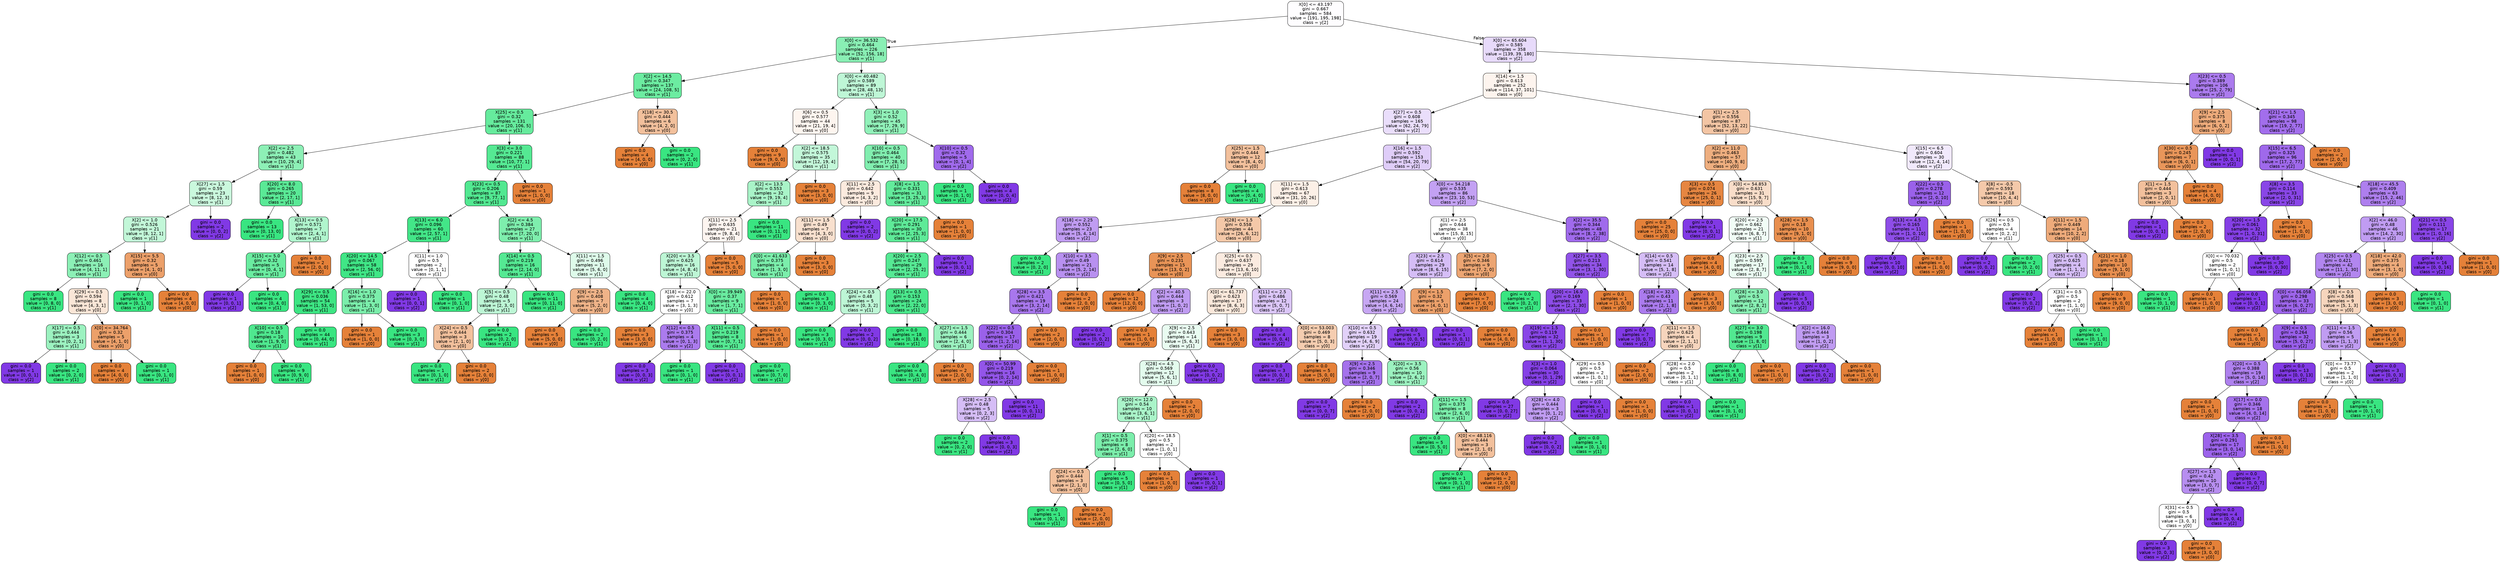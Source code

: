 digraph Tree {
node [shape=box, style="filled, rounded", color="black", fontname=helvetica] ;
edge [fontname=helvetica] ;
0 [label="X[0] <= 43.197\ngini = 0.667\nsamples = 584\nvalue = [191, 195, 198]\nclass = y[2]", fillcolor="#fefdff"] ;
1 [label="X[0] <= 36.532\ngini = 0.464\nsamples = 226\nvalue = [52, 156, 18]\nclass = y[1]", fillcolor="#89efb4"] ;
0 -> 1 [labeldistance=2.5, labelangle=45, headlabel="True"] ;
2 [label="X[2] <= 14.5\ngini = 0.347\nsamples = 137\nvalue = [24, 108, 5]\nclass = y[1]", fillcolor="#6ceca1"] ;
1 -> 2 ;
3 [label="X[25] <= 0.5\ngini = 0.32\nsamples = 131\nvalue = [20, 106, 5]\nclass = y[1]", fillcolor="#66eb9d"] ;
2 -> 3 ;
4 [label="X[2] <= 2.5\ngini = 0.482\nsamples = 43\nvalue = [10, 29, 4]\nclass = y[1]", fillcolor="#8df0b6"] ;
3 -> 4 ;
5 [label="X[27] <= 1.5\ngini = 0.59\nsamples = 23\nvalue = [8, 12, 3]\nclass = y[1]", fillcolor="#caf8dd"] ;
4 -> 5 ;
6 [label="X[2] <= 1.0\ngini = 0.526\nsamples = 21\nvalue = [8, 12, 1]\nclass = y[1]", fillcolor="#c2f7d8"] ;
5 -> 6 ;
7 [label="X[12] <= 0.5\ngini = 0.461\nsamples = 16\nvalue = [4, 11, 1]\nclass = y[1]", fillcolor="#8cf0b6"] ;
6 -> 7 ;
8 [label="gini = 0.0\nsamples = 8\nvalue = [0, 8, 0]\nclass = y[1]", fillcolor="#39e581"] ;
7 -> 8 ;
9 [label="X[29] <= 0.5\ngini = 0.594\nsamples = 8\nvalue = [4, 3, 1]\nclass = y[0]", fillcolor="#fae6d7"] ;
7 -> 9 ;
10 [label="X[17] <= 0.5\ngini = 0.444\nsamples = 3\nvalue = [0, 2, 1]\nclass = y[1]", fillcolor="#9cf2c0"] ;
9 -> 10 ;
11 [label="gini = 0.0\nsamples = 1\nvalue = [0, 0, 1]\nclass = y[2]", fillcolor="#8139e5"] ;
10 -> 11 ;
12 [label="gini = 0.0\nsamples = 2\nvalue = [0, 2, 0]\nclass = y[1]", fillcolor="#39e581"] ;
10 -> 12 ;
13 [label="X[0] <= 34.764\ngini = 0.32\nsamples = 5\nvalue = [4, 1, 0]\nclass = y[0]", fillcolor="#eca06a"] ;
9 -> 13 ;
14 [label="gini = 0.0\nsamples = 4\nvalue = [4, 0, 0]\nclass = y[0]", fillcolor="#e58139"] ;
13 -> 14 ;
15 [label="gini = 0.0\nsamples = 1\nvalue = [0, 1, 0]\nclass = y[1]", fillcolor="#39e581"] ;
13 -> 15 ;
16 [label="X[15] <= 5.5\ngini = 0.32\nsamples = 5\nvalue = [4, 1, 0]\nclass = y[0]", fillcolor="#eca06a"] ;
6 -> 16 ;
17 [label="gini = 0.0\nsamples = 1\nvalue = [0, 1, 0]\nclass = y[1]", fillcolor="#39e581"] ;
16 -> 17 ;
18 [label="gini = 0.0\nsamples = 4\nvalue = [4, 0, 0]\nclass = y[0]", fillcolor="#e58139"] ;
16 -> 18 ;
19 [label="gini = 0.0\nsamples = 2\nvalue = [0, 0, 2]\nclass = y[2]", fillcolor="#8139e5"] ;
5 -> 19 ;
20 [label="X[20] <= 8.0\ngini = 0.265\nsamples = 20\nvalue = [2, 17, 1]\nclass = y[1]", fillcolor="#5ae996"] ;
4 -> 20 ;
21 [label="gini = 0.0\nsamples = 13\nvalue = [0, 13, 0]\nclass = y[1]", fillcolor="#39e581"] ;
20 -> 21 ;
22 [label="X[13] <= 0.5\ngini = 0.571\nsamples = 7\nvalue = [2, 4, 1]\nclass = y[1]", fillcolor="#b0f5cd"] ;
20 -> 22 ;
23 [label="X[15] <= 5.0\ngini = 0.32\nsamples = 5\nvalue = [0, 4, 1]\nclass = y[1]", fillcolor="#6aeca0"] ;
22 -> 23 ;
24 [label="gini = 0.0\nsamples = 1\nvalue = [0, 0, 1]\nclass = y[2]", fillcolor="#8139e5"] ;
23 -> 24 ;
25 [label="gini = 0.0\nsamples = 4\nvalue = [0, 4, 0]\nclass = y[1]", fillcolor="#39e581"] ;
23 -> 25 ;
26 [label="gini = 0.0\nsamples = 2\nvalue = [2, 0, 0]\nclass = y[0]", fillcolor="#e58139"] ;
22 -> 26 ;
27 [label="X[3] <= 3.0\ngini = 0.221\nsamples = 88\nvalue = [10, 77, 1]\nclass = y[1]", fillcolor="#55e993"] ;
3 -> 27 ;
28 [label="X[23] <= 0.5\ngini = 0.206\nsamples = 87\nvalue = [9, 77, 1]\nclass = y[1]", fillcolor="#52e891"] ;
27 -> 28 ;
29 [label="X[13] <= 6.0\ngini = 0.096\nsamples = 60\nvalue = [2, 57, 1]\nclass = y[1]", fillcolor="#43e688"] ;
28 -> 29 ;
30 [label="X[20] <= 14.5\ngini = 0.067\nsamples = 58\nvalue = [2, 56, 0]\nclass = y[1]", fillcolor="#40e686"] ;
29 -> 30 ;
31 [label="X[29] <= 0.5\ngini = 0.036\nsamples = 54\nvalue = [1, 53, 0]\nclass = y[1]", fillcolor="#3de583"] ;
30 -> 31 ;
32 [label="X[10] <= 0.5\ngini = 0.18\nsamples = 10\nvalue = [1, 9, 0]\nclass = y[1]", fillcolor="#4fe88f"] ;
31 -> 32 ;
33 [label="gini = 0.0\nsamples = 1\nvalue = [1, 0, 0]\nclass = y[0]", fillcolor="#e58139"] ;
32 -> 33 ;
34 [label="gini = 0.0\nsamples = 9\nvalue = [0, 9, 0]\nclass = y[1]", fillcolor="#39e581"] ;
32 -> 34 ;
35 [label="gini = 0.0\nsamples = 44\nvalue = [0, 44, 0]\nclass = y[1]", fillcolor="#39e581"] ;
31 -> 35 ;
36 [label="X[16] <= 1.0\ngini = 0.375\nsamples = 4\nvalue = [1, 3, 0]\nclass = y[1]", fillcolor="#7beeab"] ;
30 -> 36 ;
37 [label="gini = 0.0\nsamples = 1\nvalue = [1, 0, 0]\nclass = y[0]", fillcolor="#e58139"] ;
36 -> 37 ;
38 [label="gini = 0.0\nsamples = 3\nvalue = [0, 3, 0]\nclass = y[1]", fillcolor="#39e581"] ;
36 -> 38 ;
39 [label="X[11] <= 1.0\ngini = 0.5\nsamples = 2\nvalue = [0, 1, 1]\nclass = y[1]", fillcolor="#ffffff"] ;
29 -> 39 ;
40 [label="gini = 0.0\nsamples = 1\nvalue = [0, 0, 1]\nclass = y[2]", fillcolor="#8139e5"] ;
39 -> 40 ;
41 [label="gini = 0.0\nsamples = 1\nvalue = [0, 1, 0]\nclass = y[1]", fillcolor="#39e581"] ;
39 -> 41 ;
42 [label="X[2] <= 4.5\ngini = 0.384\nsamples = 27\nvalue = [7, 20, 0]\nclass = y[1]", fillcolor="#7eeead"] ;
28 -> 42 ;
43 [label="X[14] <= 0.5\ngini = 0.219\nsamples = 16\nvalue = [2, 14, 0]\nclass = y[1]", fillcolor="#55e993"] ;
42 -> 43 ;
44 [label="X[5] <= 0.5\ngini = 0.48\nsamples = 5\nvalue = [2, 3, 0]\nclass = y[1]", fillcolor="#bdf6d5"] ;
43 -> 44 ;
45 [label="X[24] <= 0.5\ngini = 0.444\nsamples = 3\nvalue = [2, 1, 0]\nclass = y[0]", fillcolor="#f2c09c"] ;
44 -> 45 ;
46 [label="gini = 0.0\nsamples = 1\nvalue = [0, 1, 0]\nclass = y[1]", fillcolor="#39e581"] ;
45 -> 46 ;
47 [label="gini = 0.0\nsamples = 2\nvalue = [2, 0, 0]\nclass = y[0]", fillcolor="#e58139"] ;
45 -> 47 ;
48 [label="gini = 0.0\nsamples = 2\nvalue = [0, 2, 0]\nclass = y[1]", fillcolor="#39e581"] ;
44 -> 48 ;
49 [label="gini = 0.0\nsamples = 11\nvalue = [0, 11, 0]\nclass = y[1]", fillcolor="#39e581"] ;
43 -> 49 ;
50 [label="X[11] <= 1.5\ngini = 0.496\nsamples = 11\nvalue = [5, 6, 0]\nclass = y[1]", fillcolor="#defbea"] ;
42 -> 50 ;
51 [label="X[9] <= 2.5\ngini = 0.408\nsamples = 7\nvalue = [5, 2, 0]\nclass = y[0]", fillcolor="#efb388"] ;
50 -> 51 ;
52 [label="gini = 0.0\nsamples = 5\nvalue = [5, 0, 0]\nclass = y[0]", fillcolor="#e58139"] ;
51 -> 52 ;
53 [label="gini = 0.0\nsamples = 2\nvalue = [0, 2, 0]\nclass = y[1]", fillcolor="#39e581"] ;
51 -> 53 ;
54 [label="gini = 0.0\nsamples = 4\nvalue = [0, 4, 0]\nclass = y[1]", fillcolor="#39e581"] ;
50 -> 54 ;
55 [label="gini = 0.0\nsamples = 1\nvalue = [1, 0, 0]\nclass = y[0]", fillcolor="#e58139"] ;
27 -> 55 ;
56 [label="X[18] <= 30.5\ngini = 0.444\nsamples = 6\nvalue = [4, 2, 0]\nclass = y[0]", fillcolor="#f2c09c"] ;
2 -> 56 ;
57 [label="gini = 0.0\nsamples = 4\nvalue = [4, 0, 0]\nclass = y[0]", fillcolor="#e58139"] ;
56 -> 57 ;
58 [label="gini = 0.0\nsamples = 2\nvalue = [0, 2, 0]\nclass = y[1]", fillcolor="#39e581"] ;
56 -> 58 ;
59 [label="X[0] <= 40.482\ngini = 0.589\nsamples = 89\nvalue = [28, 48, 13]\nclass = y[1]", fillcolor="#bef6d6"] ;
1 -> 59 ;
60 [label="X[6] <= 0.5\ngini = 0.577\nsamples = 44\nvalue = [21, 19, 4]\nclass = y[0]", fillcolor="#fdf5ef"] ;
59 -> 60 ;
61 [label="gini = 0.0\nsamples = 9\nvalue = [9, 0, 0]\nclass = y[0]", fillcolor="#e58139"] ;
60 -> 61 ;
62 [label="X[2] <= 18.5\ngini = 0.575\nsamples = 35\nvalue = [12, 19, 4]\nclass = y[1]", fillcolor="#c3f7d9"] ;
60 -> 62 ;
63 [label="X[2] <= 13.5\ngini = 0.553\nsamples = 32\nvalue = [9, 19, 4]\nclass = y[1]", fillcolor="#a9f4c8"] ;
62 -> 63 ;
64 [label="X[11] <= 2.5\ngini = 0.635\nsamples = 21\nvalue = [9, 8, 4]\nclass = y[0]", fillcolor="#fdf5f0"] ;
63 -> 64 ;
65 [label="X[20] <= 3.5\ngini = 0.625\nsamples = 16\nvalue = [4, 8, 4]\nclass = y[1]", fillcolor="#bdf6d5"] ;
64 -> 65 ;
66 [label="X[18] <= 22.0\ngini = 0.612\nsamples = 7\nvalue = [3, 1, 3]\nclass = y[0]", fillcolor="#ffffff"] ;
65 -> 66 ;
67 [label="gini = 0.0\nsamples = 3\nvalue = [3, 0, 0]\nclass = y[0]", fillcolor="#e58139"] ;
66 -> 67 ;
68 [label="X[12] <= 0.5\ngini = 0.375\nsamples = 4\nvalue = [0, 1, 3]\nclass = y[2]", fillcolor="#ab7bee"] ;
66 -> 68 ;
69 [label="gini = 0.0\nsamples = 3\nvalue = [0, 0, 3]\nclass = y[2]", fillcolor="#8139e5"] ;
68 -> 69 ;
70 [label="gini = 0.0\nsamples = 1\nvalue = [0, 1, 0]\nclass = y[1]", fillcolor="#39e581"] ;
68 -> 70 ;
71 [label="X[0] <= 39.949\ngini = 0.37\nsamples = 9\nvalue = [1, 7, 1]\nclass = y[1]", fillcolor="#6aeca0"] ;
65 -> 71 ;
72 [label="X[11] <= 0.5\ngini = 0.219\nsamples = 8\nvalue = [0, 7, 1]\nclass = y[1]", fillcolor="#55e993"] ;
71 -> 72 ;
73 [label="gini = 0.0\nsamples = 1\nvalue = [0, 0, 1]\nclass = y[2]", fillcolor="#8139e5"] ;
72 -> 73 ;
74 [label="gini = 0.0\nsamples = 7\nvalue = [0, 7, 0]\nclass = y[1]", fillcolor="#39e581"] ;
72 -> 74 ;
75 [label="gini = 0.0\nsamples = 1\nvalue = [1, 0, 0]\nclass = y[0]", fillcolor="#e58139"] ;
71 -> 75 ;
76 [label="gini = 0.0\nsamples = 5\nvalue = [5, 0, 0]\nclass = y[0]", fillcolor="#e58139"] ;
64 -> 76 ;
77 [label="gini = 0.0\nsamples = 11\nvalue = [0, 11, 0]\nclass = y[1]", fillcolor="#39e581"] ;
63 -> 77 ;
78 [label="gini = 0.0\nsamples = 3\nvalue = [3, 0, 0]\nclass = y[0]", fillcolor="#e58139"] ;
62 -> 78 ;
79 [label="X[3] <= 1.0\ngini = 0.52\nsamples = 45\nvalue = [7, 29, 9]\nclass = y[1]", fillcolor="#91f1b9"] ;
59 -> 79 ;
80 [label="X[10] <= 0.5\ngini = 0.464\nsamples = 40\nvalue = [7, 28, 5]\nclass = y[1]", fillcolor="#81eeaf"] ;
79 -> 80 ;
81 [label="X[11] <= 2.5\ngini = 0.642\nsamples = 9\nvalue = [4, 3, 2]\nclass = y[0]", fillcolor="#fbeade"] ;
80 -> 81 ;
82 [label="X[11] <= 1.5\ngini = 0.49\nsamples = 7\nvalue = [4, 3, 0]\nclass = y[0]", fillcolor="#f8e0ce"] ;
81 -> 82 ;
83 [label="X[0] <= 41.633\ngini = 0.375\nsamples = 4\nvalue = [1, 3, 0]\nclass = y[1]", fillcolor="#7beeab"] ;
82 -> 83 ;
84 [label="gini = 0.0\nsamples = 1\nvalue = [1, 0, 0]\nclass = y[0]", fillcolor="#e58139"] ;
83 -> 84 ;
85 [label="gini = 0.0\nsamples = 3\nvalue = [0, 3, 0]\nclass = y[1]", fillcolor="#39e581"] ;
83 -> 85 ;
86 [label="gini = 0.0\nsamples = 3\nvalue = [3, 0, 0]\nclass = y[0]", fillcolor="#e58139"] ;
82 -> 86 ;
87 [label="gini = 0.0\nsamples = 2\nvalue = [0, 0, 2]\nclass = y[2]", fillcolor="#8139e5"] ;
81 -> 87 ;
88 [label="X[8] <= 1.5\ngini = 0.331\nsamples = 31\nvalue = [3, 25, 3]\nclass = y[1]", fillcolor="#63eb9c"] ;
80 -> 88 ;
89 [label="X[20] <= 17.5\ngini = 0.291\nsamples = 30\nvalue = [2, 25, 3]\nclass = y[1]", fillcolor="#5eea98"] ;
88 -> 89 ;
90 [label="X[20] <= 2.5\ngini = 0.247\nsamples = 29\nvalue = [2, 25, 2]\nclass = y[1]", fillcolor="#56e994"] ;
89 -> 90 ;
91 [label="X[24] <= 0.5\ngini = 0.48\nsamples = 5\nvalue = [0, 3, 2]\nclass = y[1]", fillcolor="#bdf6d5"] ;
90 -> 91 ;
92 [label="gini = 0.0\nsamples = 3\nvalue = [0, 3, 0]\nclass = y[1]", fillcolor="#39e581"] ;
91 -> 92 ;
93 [label="gini = 0.0\nsamples = 2\nvalue = [0, 0, 2]\nclass = y[2]", fillcolor="#8139e5"] ;
91 -> 93 ;
94 [label="X[13] <= 0.5\ngini = 0.153\nsamples = 24\nvalue = [2, 22, 0]\nclass = y[1]", fillcolor="#4be78c"] ;
90 -> 94 ;
95 [label="gini = 0.0\nsamples = 18\nvalue = [0, 18, 0]\nclass = y[1]", fillcolor="#39e581"] ;
94 -> 95 ;
96 [label="X[27] <= 1.5\ngini = 0.444\nsamples = 6\nvalue = [2, 4, 0]\nclass = y[1]", fillcolor="#9cf2c0"] ;
94 -> 96 ;
97 [label="gini = 0.0\nsamples = 4\nvalue = [0, 4, 0]\nclass = y[1]", fillcolor="#39e581"] ;
96 -> 97 ;
98 [label="gini = 0.0\nsamples = 2\nvalue = [2, 0, 0]\nclass = y[0]", fillcolor="#e58139"] ;
96 -> 98 ;
99 [label="gini = 0.0\nsamples = 1\nvalue = [0, 0, 1]\nclass = y[2]", fillcolor="#8139e5"] ;
89 -> 99 ;
100 [label="gini = 0.0\nsamples = 1\nvalue = [1, 0, 0]\nclass = y[0]", fillcolor="#e58139"] ;
88 -> 100 ;
101 [label="X[10] <= 0.5\ngini = 0.32\nsamples = 5\nvalue = [0, 1, 4]\nclass = y[2]", fillcolor="#a06aec"] ;
79 -> 101 ;
102 [label="gini = 0.0\nsamples = 1\nvalue = [0, 1, 0]\nclass = y[1]", fillcolor="#39e581"] ;
101 -> 102 ;
103 [label="gini = 0.0\nsamples = 4\nvalue = [0, 0, 4]\nclass = y[2]", fillcolor="#8139e5"] ;
101 -> 103 ;
104 [label="X[0] <= 65.604\ngini = 0.585\nsamples = 358\nvalue = [139, 39, 180]\nclass = y[2]", fillcolor="#e7dafa"] ;
0 -> 104 [labeldistance=2.5, labelangle=-45, headlabel="False"] ;
105 [label="X[14] <= 1.5\ngini = 0.613\nsamples = 252\nvalue = [114, 37, 101]\nclass = y[0]", fillcolor="#fdf4ee"] ;
104 -> 105 ;
106 [label="X[27] <= 0.5\ngini = 0.608\nsamples = 165\nvalue = [62, 24, 79]\nclass = y[2]", fillcolor="#eadefb"] ;
105 -> 106 ;
107 [label="X[25] <= 1.5\ngini = 0.444\nsamples = 12\nvalue = [8, 4, 0]\nclass = y[0]", fillcolor="#f2c09c"] ;
106 -> 107 ;
108 [label="gini = 0.0\nsamples = 8\nvalue = [8, 0, 0]\nclass = y[0]", fillcolor="#e58139"] ;
107 -> 108 ;
109 [label="gini = 0.0\nsamples = 4\nvalue = [0, 4, 0]\nclass = y[1]", fillcolor="#39e581"] ;
107 -> 109 ;
110 [label="X[16] <= 1.5\ngini = 0.592\nsamples = 153\nvalue = [54, 20, 79]\nclass = y[2]", fillcolor="#dfcdf8"] ;
106 -> 110 ;
111 [label="X[11] <= 1.5\ngini = 0.613\nsamples = 67\nvalue = [31, 10, 26]\nclass = y[0]", fillcolor="#fcf0e7"] ;
110 -> 111 ;
112 [label="X[18] <= 2.25\ngini = 0.552\nsamples = 23\nvalue = [5, 4, 14]\nclass = y[2]", fillcolor="#c09cf2"] ;
111 -> 112 ;
113 [label="gini = 0.0\nsamples = 2\nvalue = [0, 2, 0]\nclass = y[1]", fillcolor="#39e581"] ;
112 -> 113 ;
114 [label="X[10] <= 3.5\ngini = 0.49\nsamples = 21\nvalue = [5, 2, 14]\nclass = y[2]", fillcolor="#b890f0"] ;
112 -> 114 ;
115 [label="X[28] <= 3.5\ngini = 0.421\nsamples = 19\nvalue = [3, 2, 14]\nclass = y[2]", fillcolor="#a877ed"] ;
114 -> 115 ;
116 [label="X[22] <= 0.5\ngini = 0.304\nsamples = 17\nvalue = [1, 2, 14]\nclass = y[2]", fillcolor="#9a61ea"] ;
115 -> 116 ;
117 [label="X[0] <= 50.99\ngini = 0.219\nsamples = 16\nvalue = [0, 2, 14]\nclass = y[2]", fillcolor="#9355e9"] ;
116 -> 117 ;
118 [label="X[28] <= 2.5\ngini = 0.48\nsamples = 5\nvalue = [0, 2, 3]\nclass = y[2]", fillcolor="#d5bdf6"] ;
117 -> 118 ;
119 [label="gini = 0.0\nsamples = 2\nvalue = [0, 2, 0]\nclass = y[1]", fillcolor="#39e581"] ;
118 -> 119 ;
120 [label="gini = 0.0\nsamples = 3\nvalue = [0, 0, 3]\nclass = y[2]", fillcolor="#8139e5"] ;
118 -> 120 ;
121 [label="gini = 0.0\nsamples = 11\nvalue = [0, 0, 11]\nclass = y[2]", fillcolor="#8139e5"] ;
117 -> 121 ;
122 [label="gini = 0.0\nsamples = 1\nvalue = [1, 0, 0]\nclass = y[0]", fillcolor="#e58139"] ;
116 -> 122 ;
123 [label="gini = 0.0\nsamples = 2\nvalue = [2, 0, 0]\nclass = y[0]", fillcolor="#e58139"] ;
115 -> 123 ;
124 [label="gini = 0.0\nsamples = 2\nvalue = [2, 0, 0]\nclass = y[0]", fillcolor="#e58139"] ;
114 -> 124 ;
125 [label="X[28] <= 1.5\ngini = 0.558\nsamples = 44\nvalue = [26, 6, 12]\nclass = y[0]", fillcolor="#f4c8a8"] ;
111 -> 125 ;
126 [label="X[9] <= 2.5\ngini = 0.231\nsamples = 15\nvalue = [13, 0, 2]\nclass = y[0]", fillcolor="#e99457"] ;
125 -> 126 ;
127 [label="gini = 0.0\nsamples = 12\nvalue = [12, 0, 0]\nclass = y[0]", fillcolor="#e58139"] ;
126 -> 127 ;
128 [label="X[2] <= 40.5\ngini = 0.444\nsamples = 3\nvalue = [1, 0, 2]\nclass = y[2]", fillcolor="#c09cf2"] ;
126 -> 128 ;
129 [label="gini = 0.0\nsamples = 2\nvalue = [0, 0, 2]\nclass = y[2]", fillcolor="#8139e5"] ;
128 -> 129 ;
130 [label="gini = 0.0\nsamples = 1\nvalue = [1, 0, 0]\nclass = y[0]", fillcolor="#e58139"] ;
128 -> 130 ;
131 [label="X[25] <= 0.5\ngini = 0.637\nsamples = 29\nvalue = [13, 6, 10]\nclass = y[0]", fillcolor="#fbebe0"] ;
125 -> 131 ;
132 [label="X[0] <= 61.737\ngini = 0.623\nsamples = 17\nvalue = [8, 6, 3]\nclass = y[0]", fillcolor="#fae8db"] ;
131 -> 132 ;
133 [label="X[9] <= 2.5\ngini = 0.643\nsamples = 14\nvalue = [5, 6, 3]\nclass = y[1]", fillcolor="#e9fcf1"] ;
132 -> 133 ;
134 [label="X[28] <= 4.5\ngini = 0.569\nsamples = 12\nvalue = [5, 6, 1]\nclass = y[1]", fillcolor="#e3fbed"] ;
133 -> 134 ;
135 [label="X[20] <= 12.0\ngini = 0.54\nsamples = 10\nvalue = [3, 6, 1]\nclass = y[1]", fillcolor="#aaf4c9"] ;
134 -> 135 ;
136 [label="X[1] <= 0.5\ngini = 0.375\nsamples = 8\nvalue = [2, 6, 0]\nclass = y[1]", fillcolor="#7beeab"] ;
135 -> 136 ;
137 [label="X[24] <= 0.5\ngini = 0.444\nsamples = 3\nvalue = [2, 1, 0]\nclass = y[0]", fillcolor="#f2c09c"] ;
136 -> 137 ;
138 [label="gini = 0.0\nsamples = 1\nvalue = [0, 1, 0]\nclass = y[1]", fillcolor="#39e581"] ;
137 -> 138 ;
139 [label="gini = 0.0\nsamples = 2\nvalue = [2, 0, 0]\nclass = y[0]", fillcolor="#e58139"] ;
137 -> 139 ;
140 [label="gini = 0.0\nsamples = 5\nvalue = [0, 5, 0]\nclass = y[1]", fillcolor="#39e581"] ;
136 -> 140 ;
141 [label="X[20] <= 18.5\ngini = 0.5\nsamples = 2\nvalue = [1, 0, 1]\nclass = y[0]", fillcolor="#ffffff"] ;
135 -> 141 ;
142 [label="gini = 0.0\nsamples = 1\nvalue = [1, 0, 0]\nclass = y[0]", fillcolor="#e58139"] ;
141 -> 142 ;
143 [label="gini = 0.0\nsamples = 1\nvalue = [0, 0, 1]\nclass = y[2]", fillcolor="#8139e5"] ;
141 -> 143 ;
144 [label="gini = 0.0\nsamples = 2\nvalue = [2, 0, 0]\nclass = y[0]", fillcolor="#e58139"] ;
134 -> 144 ;
145 [label="gini = 0.0\nsamples = 2\nvalue = [0, 0, 2]\nclass = y[2]", fillcolor="#8139e5"] ;
133 -> 145 ;
146 [label="gini = 0.0\nsamples = 3\nvalue = [3, 0, 0]\nclass = y[0]", fillcolor="#e58139"] ;
132 -> 146 ;
147 [label="X[11] <= 2.5\ngini = 0.486\nsamples = 12\nvalue = [5, 0, 7]\nclass = y[2]", fillcolor="#dbc6f8"] ;
131 -> 147 ;
148 [label="gini = 0.0\nsamples = 4\nvalue = [0, 0, 4]\nclass = y[2]", fillcolor="#8139e5"] ;
147 -> 148 ;
149 [label="X[0] <= 53.003\ngini = 0.469\nsamples = 8\nvalue = [5, 0, 3]\nclass = y[0]", fillcolor="#f5cdb0"] ;
147 -> 149 ;
150 [label="gini = 0.0\nsamples = 3\nvalue = [0, 0, 3]\nclass = y[2]", fillcolor="#8139e5"] ;
149 -> 150 ;
151 [label="gini = 0.0\nsamples = 5\nvalue = [5, 0, 0]\nclass = y[0]", fillcolor="#e58139"] ;
149 -> 151 ;
152 [label="X[0] <= 54.218\ngini = 0.535\nsamples = 86\nvalue = [23, 10, 53]\nclass = y[2]", fillcolor="#c3a1f3"] ;
110 -> 152 ;
153 [label="X[1] <= 2.5\ngini = 0.644\nsamples = 38\nvalue = [15, 8, 15]\nclass = y[0]", fillcolor="#ffffff"] ;
152 -> 153 ;
154 [label="X[23] <= 2.5\ngini = 0.614\nsamples = 29\nvalue = [8, 6, 15]\nclass = y[2]", fillcolor="#d5bdf6"] ;
153 -> 154 ;
155 [label="X[11] <= 2.5\ngini = 0.569\nsamples = 24\nvalue = [4, 6, 14]\nclass = y[2]", fillcolor="#c7a7f3"] ;
154 -> 155 ;
156 [label="X[10] <= 0.5\ngini = 0.632\nsamples = 19\nvalue = [4, 6, 9]\nclass = y[2]", fillcolor="#e2d1f9"] ;
155 -> 156 ;
157 [label="X[9] <= 2.5\ngini = 0.346\nsamples = 9\nvalue = [2, 0, 7]\nclass = y[2]", fillcolor="#a572ec"] ;
156 -> 157 ;
158 [label="gini = 0.0\nsamples = 7\nvalue = [0, 0, 7]\nclass = y[2]", fillcolor="#8139e5"] ;
157 -> 158 ;
159 [label="gini = 0.0\nsamples = 2\nvalue = [2, 0, 0]\nclass = y[0]", fillcolor="#e58139"] ;
157 -> 159 ;
160 [label="X[20] <= 3.5\ngini = 0.56\nsamples = 10\nvalue = [2, 6, 2]\nclass = y[1]", fillcolor="#9cf2c0"] ;
156 -> 160 ;
161 [label="gini = 0.0\nsamples = 2\nvalue = [0, 0, 2]\nclass = y[2]", fillcolor="#8139e5"] ;
160 -> 161 ;
162 [label="X[11] <= 1.5\ngini = 0.375\nsamples = 8\nvalue = [2, 6, 0]\nclass = y[1]", fillcolor="#7beeab"] ;
160 -> 162 ;
163 [label="gini = 0.0\nsamples = 5\nvalue = [0, 5, 0]\nclass = y[1]", fillcolor="#39e581"] ;
162 -> 163 ;
164 [label="X[0] <= 48.116\ngini = 0.444\nsamples = 3\nvalue = [2, 1, 0]\nclass = y[0]", fillcolor="#f2c09c"] ;
162 -> 164 ;
165 [label="gini = 0.0\nsamples = 1\nvalue = [0, 1, 0]\nclass = y[1]", fillcolor="#39e581"] ;
164 -> 165 ;
166 [label="gini = 0.0\nsamples = 2\nvalue = [2, 0, 0]\nclass = y[0]", fillcolor="#e58139"] ;
164 -> 166 ;
167 [label="gini = 0.0\nsamples = 5\nvalue = [0, 0, 5]\nclass = y[2]", fillcolor="#8139e5"] ;
155 -> 167 ;
168 [label="X[9] <= 1.5\ngini = 0.32\nsamples = 5\nvalue = [4, 0, 1]\nclass = y[0]", fillcolor="#eca06a"] ;
154 -> 168 ;
169 [label="gini = 0.0\nsamples = 1\nvalue = [0, 0, 1]\nclass = y[2]", fillcolor="#8139e5"] ;
168 -> 169 ;
170 [label="gini = 0.0\nsamples = 4\nvalue = [4, 0, 0]\nclass = y[0]", fillcolor="#e58139"] ;
168 -> 170 ;
171 [label="X[5] <= 2.0\ngini = 0.346\nsamples = 9\nvalue = [7, 2, 0]\nclass = y[0]", fillcolor="#eca572"] ;
153 -> 171 ;
172 [label="gini = 0.0\nsamples = 7\nvalue = [7, 0, 0]\nclass = y[0]", fillcolor="#e58139"] ;
171 -> 172 ;
173 [label="gini = 0.0\nsamples = 2\nvalue = [0, 2, 0]\nclass = y[1]", fillcolor="#39e581"] ;
171 -> 173 ;
174 [label="X[2] <= 35.5\ngini = 0.344\nsamples = 48\nvalue = [8, 2, 38]\nclass = y[2]", fillcolor="#a06aec"] ;
152 -> 174 ;
175 [label="X[27] <= 3.5\ngini = 0.213\nsamples = 34\nvalue = [3, 1, 30]\nclass = y[2]", fillcolor="#9153e8"] ;
174 -> 175 ;
176 [label="X[20] <= 16.0\ngini = 0.169\nsamples = 33\nvalue = [2, 1, 30]\nclass = y[2]", fillcolor="#8d4ce8"] ;
175 -> 176 ;
177 [label="X[19] <= 1.5\ngini = 0.119\nsamples = 32\nvalue = [1, 1, 30]\nclass = y[2]", fillcolor="#8946e7"] ;
176 -> 177 ;
178 [label="X[3] <= 1.0\ngini = 0.064\nsamples = 30\nvalue = [0, 1, 29]\nclass = y[2]", fillcolor="#8540e6"] ;
177 -> 178 ;
179 [label="gini = 0.0\nsamples = 27\nvalue = [0, 0, 27]\nclass = y[2]", fillcolor="#8139e5"] ;
178 -> 179 ;
180 [label="X[28] <= 4.0\ngini = 0.444\nsamples = 3\nvalue = [0, 1, 2]\nclass = y[2]", fillcolor="#c09cf2"] ;
178 -> 180 ;
181 [label="gini = 0.0\nsamples = 2\nvalue = [0, 0, 2]\nclass = y[2]", fillcolor="#8139e5"] ;
180 -> 181 ;
182 [label="gini = 0.0\nsamples = 1\nvalue = [0, 1, 0]\nclass = y[1]", fillcolor="#39e581"] ;
180 -> 182 ;
183 [label="X[29] <= 0.5\ngini = 0.5\nsamples = 2\nvalue = [1, 0, 1]\nclass = y[0]", fillcolor="#ffffff"] ;
177 -> 183 ;
184 [label="gini = 0.0\nsamples = 1\nvalue = [0, 0, 1]\nclass = y[2]", fillcolor="#8139e5"] ;
183 -> 184 ;
185 [label="gini = 0.0\nsamples = 1\nvalue = [1, 0, 0]\nclass = y[0]", fillcolor="#e58139"] ;
183 -> 185 ;
186 [label="gini = 0.0\nsamples = 1\nvalue = [1, 0, 0]\nclass = y[0]", fillcolor="#e58139"] ;
176 -> 186 ;
187 [label="gini = 0.0\nsamples = 1\nvalue = [1, 0, 0]\nclass = y[0]", fillcolor="#e58139"] ;
175 -> 187 ;
188 [label="X[14] <= 0.5\ngini = 0.541\nsamples = 14\nvalue = [5, 1, 8]\nclass = y[2]", fillcolor="#d5bdf6"] ;
174 -> 188 ;
189 [label="X[18] <= 32.5\ngini = 0.43\nsamples = 11\nvalue = [2, 1, 8]\nclass = y[2]", fillcolor="#ab7bee"] ;
188 -> 189 ;
190 [label="gini = 0.0\nsamples = 7\nvalue = [0, 0, 7]\nclass = y[2]", fillcolor="#8139e5"] ;
189 -> 190 ;
191 [label="X[11] <= 1.5\ngini = 0.625\nsamples = 4\nvalue = [2, 1, 1]\nclass = y[0]", fillcolor="#f6d5bd"] ;
189 -> 191 ;
192 [label="gini = 0.0\nsamples = 2\nvalue = [2, 0, 0]\nclass = y[0]", fillcolor="#e58139"] ;
191 -> 192 ;
193 [label="X[28] <= 2.0\ngini = 0.5\nsamples = 2\nvalue = [0, 1, 1]\nclass = y[1]", fillcolor="#ffffff"] ;
191 -> 193 ;
194 [label="gini = 0.0\nsamples = 1\nvalue = [0, 0, 1]\nclass = y[2]", fillcolor="#8139e5"] ;
193 -> 194 ;
195 [label="gini = 0.0\nsamples = 1\nvalue = [0, 1, 0]\nclass = y[1]", fillcolor="#39e581"] ;
193 -> 195 ;
196 [label="gini = 0.0\nsamples = 3\nvalue = [3, 0, 0]\nclass = y[0]", fillcolor="#e58139"] ;
188 -> 196 ;
197 [label="X[1] <= 2.5\ngini = 0.556\nsamples = 87\nvalue = [52, 13, 22]\nclass = y[0]", fillcolor="#f3c5a4"] ;
105 -> 197 ;
198 [label="X[2] <= 11.0\ngini = 0.463\nsamples = 57\nvalue = [40, 9, 8]\nclass = y[0]", fillcolor="#eeae7f"] ;
197 -> 198 ;
199 [label="X[3] <= 0.5\ngini = 0.074\nsamples = 26\nvalue = [25, 0, 1]\nclass = y[0]", fillcolor="#e68641"] ;
198 -> 199 ;
200 [label="gini = 0.0\nsamples = 25\nvalue = [25, 0, 0]\nclass = y[0]", fillcolor="#e58139"] ;
199 -> 200 ;
201 [label="gini = 0.0\nsamples = 1\nvalue = [0, 0, 1]\nclass = y[2]", fillcolor="#8139e5"] ;
199 -> 201 ;
202 [label="X[0] <= 54.853\ngini = 0.631\nsamples = 31\nvalue = [15, 9, 7]\nclass = y[0]", fillcolor="#f8ddc9"] ;
198 -> 202 ;
203 [label="X[20] <= 2.5\ngini = 0.662\nsamples = 21\nvalue = [6, 8, 7]\nclass = y[1]", fillcolor="#f1fdf6"] ;
202 -> 203 ;
204 [label="gini = 0.0\nsamples = 4\nvalue = [4, 0, 0]\nclass = y[0]", fillcolor="#e58139"] ;
203 -> 204 ;
205 [label="X[23] <= 2.5\ngini = 0.595\nsamples = 17\nvalue = [2, 8, 7]\nclass = y[1]", fillcolor="#ebfcf2"] ;
203 -> 205 ;
206 [label="X[28] <= 3.0\ngini = 0.5\nsamples = 12\nvalue = [2, 8, 2]\nclass = y[1]", fillcolor="#88efb3"] ;
205 -> 206 ;
207 [label="X[27] <= 3.0\ngini = 0.198\nsamples = 9\nvalue = [1, 8, 0]\nclass = y[1]", fillcolor="#52e891"] ;
206 -> 207 ;
208 [label="gini = 0.0\nsamples = 8\nvalue = [0, 8, 0]\nclass = y[1]", fillcolor="#39e581"] ;
207 -> 208 ;
209 [label="gini = 0.0\nsamples = 1\nvalue = [1, 0, 0]\nclass = y[0]", fillcolor="#e58139"] ;
207 -> 209 ;
210 [label="X[2] <= 16.0\ngini = 0.444\nsamples = 3\nvalue = [1, 0, 2]\nclass = y[2]", fillcolor="#c09cf2"] ;
206 -> 210 ;
211 [label="gini = 0.0\nsamples = 2\nvalue = [0, 0, 2]\nclass = y[2]", fillcolor="#8139e5"] ;
210 -> 211 ;
212 [label="gini = 0.0\nsamples = 1\nvalue = [1, 0, 0]\nclass = y[0]", fillcolor="#e58139"] ;
210 -> 212 ;
213 [label="gini = 0.0\nsamples = 5\nvalue = [0, 0, 5]\nclass = y[2]", fillcolor="#8139e5"] ;
205 -> 213 ;
214 [label="X[28] <= 1.5\ngini = 0.18\nsamples = 10\nvalue = [9, 1, 0]\nclass = y[0]", fillcolor="#e88f4f"] ;
202 -> 214 ;
215 [label="gini = 0.0\nsamples = 1\nvalue = [0, 1, 0]\nclass = y[1]", fillcolor="#39e581"] ;
214 -> 215 ;
216 [label="gini = 0.0\nsamples = 9\nvalue = [9, 0, 0]\nclass = y[0]", fillcolor="#e58139"] ;
214 -> 216 ;
217 [label="X[15] <= 6.5\ngini = 0.604\nsamples = 30\nvalue = [12, 4, 14]\nclass = y[2]", fillcolor="#f1e9fc"] ;
197 -> 217 ;
218 [label="X[22] <= 0.5\ngini = 0.278\nsamples = 12\nvalue = [2, 0, 10]\nclass = y[2]", fillcolor="#9a61ea"] ;
217 -> 218 ;
219 [label="X[13] <= 4.5\ngini = 0.165\nsamples = 11\nvalue = [1, 0, 10]\nclass = y[2]", fillcolor="#8e4de8"] ;
218 -> 219 ;
220 [label="gini = 0.0\nsamples = 10\nvalue = [0, 0, 10]\nclass = y[2]", fillcolor="#8139e5"] ;
219 -> 220 ;
221 [label="gini = 0.0\nsamples = 1\nvalue = [1, 0, 0]\nclass = y[0]", fillcolor="#e58139"] ;
219 -> 221 ;
222 [label="gini = 0.0\nsamples = 1\nvalue = [1, 0, 0]\nclass = y[0]", fillcolor="#e58139"] ;
218 -> 222 ;
223 [label="X[8] <= -0.5\ngini = 0.593\nsamples = 18\nvalue = [10, 4, 4]\nclass = y[0]", fillcolor="#f4c9aa"] ;
217 -> 223 ;
224 [label="X[26] <= 0.5\ngini = 0.5\nsamples = 4\nvalue = [0, 2, 2]\nclass = y[1]", fillcolor="#ffffff"] ;
223 -> 224 ;
225 [label="gini = 0.0\nsamples = 2\nvalue = [0, 0, 2]\nclass = y[2]", fillcolor="#8139e5"] ;
224 -> 225 ;
226 [label="gini = 0.0\nsamples = 2\nvalue = [0, 2, 0]\nclass = y[1]", fillcolor="#39e581"] ;
224 -> 226 ;
227 [label="X[11] <= 1.5\ngini = 0.449\nsamples = 14\nvalue = [10, 2, 2]\nclass = y[0]", fillcolor="#eeab7b"] ;
223 -> 227 ;
228 [label="X[25] <= 0.5\ngini = 0.625\nsamples = 4\nvalue = [1, 1, 2]\nclass = y[2]", fillcolor="#d5bdf6"] ;
227 -> 228 ;
229 [label="gini = 0.0\nsamples = 2\nvalue = [0, 0, 2]\nclass = y[2]", fillcolor="#8139e5"] ;
228 -> 229 ;
230 [label="X[31] <= 0.5\ngini = 0.5\nsamples = 2\nvalue = [1, 1, 0]\nclass = y[0]", fillcolor="#ffffff"] ;
228 -> 230 ;
231 [label="gini = 0.0\nsamples = 1\nvalue = [1, 0, 0]\nclass = y[0]", fillcolor="#e58139"] ;
230 -> 231 ;
232 [label="gini = 0.0\nsamples = 1\nvalue = [0, 1, 0]\nclass = y[1]", fillcolor="#39e581"] ;
230 -> 232 ;
233 [label="X[21] <= 1.0\ngini = 0.18\nsamples = 10\nvalue = [9, 1, 0]\nclass = y[0]", fillcolor="#e88f4f"] ;
227 -> 233 ;
234 [label="gini = 0.0\nsamples = 9\nvalue = [9, 0, 0]\nclass = y[0]", fillcolor="#e58139"] ;
233 -> 234 ;
235 [label="gini = 0.0\nsamples = 1\nvalue = [0, 1, 0]\nclass = y[1]", fillcolor="#39e581"] ;
233 -> 235 ;
236 [label="X[23] <= 0.5\ngini = 0.389\nsamples = 106\nvalue = [25, 2, 79]\nclass = y[2]", fillcolor="#ab7bee"] ;
104 -> 236 ;
237 [label="X[9] <= 2.5\ngini = 0.375\nsamples = 8\nvalue = [6, 0, 2]\nclass = y[0]", fillcolor="#eeab7b"] ;
236 -> 237 ;
238 [label="X[30] <= 0.5\ngini = 0.245\nsamples = 7\nvalue = [6, 0, 1]\nclass = y[0]", fillcolor="#e9965a"] ;
237 -> 238 ;
239 [label="X[1] <= 1.5\ngini = 0.444\nsamples = 3\nvalue = [2, 0, 1]\nclass = y[0]", fillcolor="#f2c09c"] ;
238 -> 239 ;
240 [label="gini = 0.0\nsamples = 1\nvalue = [0, 0, 1]\nclass = y[2]", fillcolor="#8139e5"] ;
239 -> 240 ;
241 [label="gini = 0.0\nsamples = 2\nvalue = [2, 0, 0]\nclass = y[0]", fillcolor="#e58139"] ;
239 -> 241 ;
242 [label="gini = 0.0\nsamples = 4\nvalue = [4, 0, 0]\nclass = y[0]", fillcolor="#e58139"] ;
238 -> 242 ;
243 [label="gini = 0.0\nsamples = 1\nvalue = [0, 0, 1]\nclass = y[2]", fillcolor="#8139e5"] ;
237 -> 243 ;
244 [label="X[21] <= 1.5\ngini = 0.345\nsamples = 98\nvalue = [19, 2, 77]\nclass = y[2]", fillcolor="#a26eec"] ;
236 -> 244 ;
245 [label="X[15] <= 6.5\ngini = 0.325\nsamples = 96\nvalue = [17, 2, 77]\nclass = y[2]", fillcolor="#9f69eb"] ;
244 -> 245 ;
246 [label="X[8] <= 3.5\ngini = 0.114\nsamples = 33\nvalue = [2, 0, 31]\nclass = y[2]", fillcolor="#8946e7"] ;
245 -> 246 ;
247 [label="X[20] <= 1.5\ngini = 0.061\nsamples = 32\nvalue = [1, 0, 31]\nclass = y[2]", fillcolor="#853fe6"] ;
246 -> 247 ;
248 [label="X[0] <= 70.032\ngini = 0.5\nsamples = 2\nvalue = [1, 0, 1]\nclass = y[0]", fillcolor="#ffffff"] ;
247 -> 248 ;
249 [label="gini = 0.0\nsamples = 1\nvalue = [1, 0, 0]\nclass = y[0]", fillcolor="#e58139"] ;
248 -> 249 ;
250 [label="gini = 0.0\nsamples = 1\nvalue = [0, 0, 1]\nclass = y[2]", fillcolor="#8139e5"] ;
248 -> 250 ;
251 [label="gini = 0.0\nsamples = 30\nvalue = [0, 0, 30]\nclass = y[2]", fillcolor="#8139e5"] ;
247 -> 251 ;
252 [label="gini = 0.0\nsamples = 1\nvalue = [1, 0, 0]\nclass = y[0]", fillcolor="#e58139"] ;
246 -> 252 ;
253 [label="X[18] <= 45.5\ngini = 0.409\nsamples = 63\nvalue = [15, 2, 46]\nclass = y[2]", fillcolor="#ae7fee"] ;
245 -> 253 ;
254 [label="X[2] <= 46.0\ngini = 0.48\nsamples = 46\nvalue = [14, 2, 30]\nclass = y[2]", fillcolor="#c09cf2"] ;
253 -> 254 ;
255 [label="X[25] <= 0.5\ngini = 0.421\nsamples = 42\nvalue = [11, 1, 30]\nclass = y[2]", fillcolor="#b286ef"] ;
254 -> 255 ;
256 [label="X[0] <= 66.058\ngini = 0.298\nsamples = 33\nvalue = [6, 0, 27]\nclass = y[2]", fillcolor="#9d65eb"] ;
255 -> 256 ;
257 [label="gini = 0.0\nsamples = 1\nvalue = [1, 0, 0]\nclass = y[0]", fillcolor="#e58139"] ;
256 -> 257 ;
258 [label="X[9] <= 0.5\ngini = 0.264\nsamples = 32\nvalue = [5, 0, 27]\nclass = y[2]", fillcolor="#985eea"] ;
256 -> 258 ;
259 [label="X[20] <= 0.5\ngini = 0.388\nsamples = 19\nvalue = [5, 0, 14]\nclass = y[2]", fillcolor="#ae80ee"] ;
258 -> 259 ;
260 [label="gini = 0.0\nsamples = 1\nvalue = [1, 0, 0]\nclass = y[0]", fillcolor="#e58139"] ;
259 -> 260 ;
261 [label="X[17] <= 0.0\ngini = 0.346\nsamples = 18\nvalue = [4, 0, 14]\nclass = y[2]", fillcolor="#a572ec"] ;
259 -> 261 ;
262 [label="X[28] <= 3.5\ngini = 0.291\nsamples = 17\nvalue = [3, 0, 14]\nclass = y[2]", fillcolor="#9c63eb"] ;
261 -> 262 ;
263 [label="X[27] <= 1.5\ngini = 0.42\nsamples = 10\nvalue = [3, 0, 7]\nclass = y[2]", fillcolor="#b78ef0"] ;
262 -> 263 ;
264 [label="X[31] <= 0.5\ngini = 0.5\nsamples = 6\nvalue = [3, 0, 3]\nclass = y[0]", fillcolor="#ffffff"] ;
263 -> 264 ;
265 [label="gini = 0.0\nsamples = 3\nvalue = [0, 0, 3]\nclass = y[2]", fillcolor="#8139e5"] ;
264 -> 265 ;
266 [label="gini = 0.0\nsamples = 3\nvalue = [3, 0, 0]\nclass = y[0]", fillcolor="#e58139"] ;
264 -> 266 ;
267 [label="gini = 0.0\nsamples = 4\nvalue = [0, 0, 4]\nclass = y[2]", fillcolor="#8139e5"] ;
263 -> 267 ;
268 [label="gini = 0.0\nsamples = 7\nvalue = [0, 0, 7]\nclass = y[2]", fillcolor="#8139e5"] ;
262 -> 268 ;
269 [label="gini = 0.0\nsamples = 1\nvalue = [1, 0, 0]\nclass = y[0]", fillcolor="#e58139"] ;
261 -> 269 ;
270 [label="gini = 0.0\nsamples = 13\nvalue = [0, 0, 13]\nclass = y[2]", fillcolor="#8139e5"] ;
258 -> 270 ;
271 [label="X[8] <= 0.5\ngini = 0.568\nsamples = 9\nvalue = [5, 1, 3]\nclass = y[0]", fillcolor="#f6d5bd"] ;
255 -> 271 ;
272 [label="X[11] <= 1.5\ngini = 0.56\nsamples = 5\nvalue = [1, 1, 3]\nclass = y[2]", fillcolor="#c09cf2"] ;
271 -> 272 ;
273 [label="X[0] <= 73.77\ngini = 0.5\nsamples = 2\nvalue = [1, 1, 0]\nclass = y[0]", fillcolor="#ffffff"] ;
272 -> 273 ;
274 [label="gini = 0.0\nsamples = 1\nvalue = [1, 0, 0]\nclass = y[0]", fillcolor="#e58139"] ;
273 -> 274 ;
275 [label="gini = 0.0\nsamples = 1\nvalue = [0, 1, 0]\nclass = y[1]", fillcolor="#39e581"] ;
273 -> 275 ;
276 [label="gini = 0.0\nsamples = 3\nvalue = [0, 0, 3]\nclass = y[2]", fillcolor="#8139e5"] ;
272 -> 276 ;
277 [label="gini = 0.0\nsamples = 4\nvalue = [4, 0, 0]\nclass = y[0]", fillcolor="#e58139"] ;
271 -> 277 ;
278 [label="X[18] <= 42.0\ngini = 0.375\nsamples = 4\nvalue = [3, 1, 0]\nclass = y[0]", fillcolor="#eeab7b"] ;
254 -> 278 ;
279 [label="gini = 0.0\nsamples = 3\nvalue = [3, 0, 0]\nclass = y[0]", fillcolor="#e58139"] ;
278 -> 279 ;
280 [label="gini = 0.0\nsamples = 1\nvalue = [0, 1, 0]\nclass = y[1]", fillcolor="#39e581"] ;
278 -> 280 ;
281 [label="X[21] <= 0.5\ngini = 0.111\nsamples = 17\nvalue = [1, 0, 16]\nclass = y[2]", fillcolor="#8945e7"] ;
253 -> 281 ;
282 [label="gini = 0.0\nsamples = 16\nvalue = [0, 0, 16]\nclass = y[2]", fillcolor="#8139e5"] ;
281 -> 282 ;
283 [label="gini = 0.0\nsamples = 1\nvalue = [1, 0, 0]\nclass = y[0]", fillcolor="#e58139"] ;
281 -> 283 ;
284 [label="gini = 0.0\nsamples = 2\nvalue = [2, 0, 0]\nclass = y[0]", fillcolor="#e58139"] ;
244 -> 284 ;
}